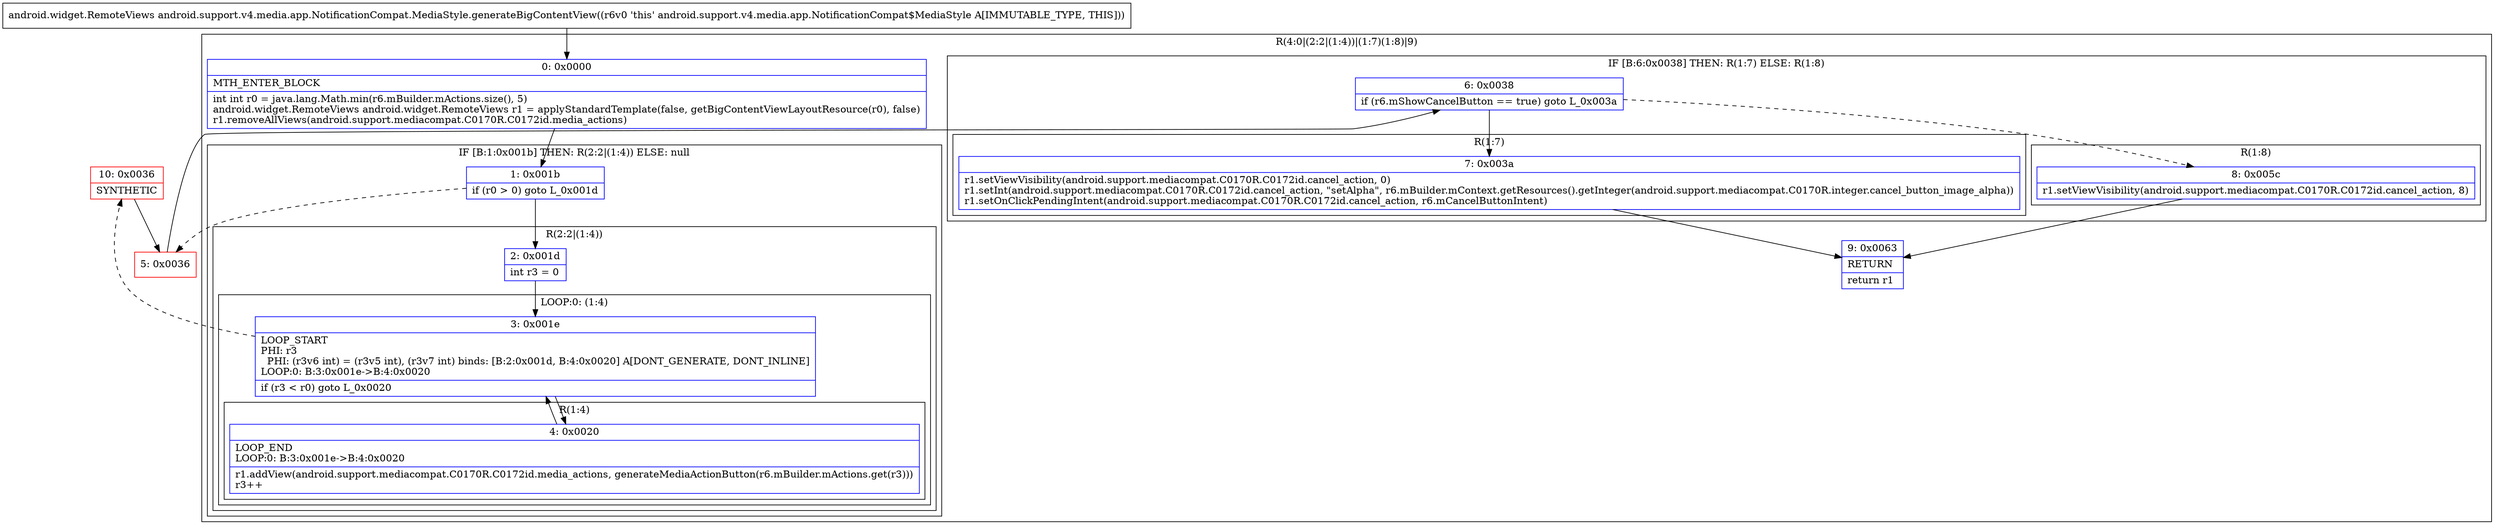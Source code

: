 digraph "CFG forandroid.support.v4.media.app.NotificationCompat.MediaStyle.generateBigContentView()Landroid\/widget\/RemoteViews;" {
subgraph cluster_Region_654829694 {
label = "R(4:0|(2:2|(1:4))|(1:7)(1:8)|9)";
node [shape=record,color=blue];
Node_0 [shape=record,label="{0\:\ 0x0000|MTH_ENTER_BLOCK\l|int int r0 = java.lang.Math.min(r6.mBuilder.mActions.size(), 5)\landroid.widget.RemoteViews android.widget.RemoteViews r1 = applyStandardTemplate(false, getBigContentViewLayoutResource(r0), false)\lr1.removeAllViews(android.support.mediacompat.C0170R.C0172id.media_actions)\l}"];
subgraph cluster_IfRegion_174600074 {
label = "IF [B:1:0x001b] THEN: R(2:2|(1:4)) ELSE: null";
node [shape=record,color=blue];
Node_1 [shape=record,label="{1\:\ 0x001b|if (r0 \> 0) goto L_0x001d\l}"];
subgraph cluster_Region_1357466969 {
label = "R(2:2|(1:4))";
node [shape=record,color=blue];
Node_2 [shape=record,label="{2\:\ 0x001d|int r3 = 0\l}"];
subgraph cluster_LoopRegion_1961350501 {
label = "LOOP:0: (1:4)";
node [shape=record,color=blue];
Node_3 [shape=record,label="{3\:\ 0x001e|LOOP_START\lPHI: r3 \l  PHI: (r3v6 int) = (r3v5 int), (r3v7 int) binds: [B:2:0x001d, B:4:0x0020] A[DONT_GENERATE, DONT_INLINE]\lLOOP:0: B:3:0x001e\-\>B:4:0x0020\l|if (r3 \< r0) goto L_0x0020\l}"];
subgraph cluster_Region_1231866628 {
label = "R(1:4)";
node [shape=record,color=blue];
Node_4 [shape=record,label="{4\:\ 0x0020|LOOP_END\lLOOP:0: B:3:0x001e\-\>B:4:0x0020\l|r1.addView(android.support.mediacompat.C0170R.C0172id.media_actions, generateMediaActionButton(r6.mBuilder.mActions.get(r3)))\lr3++\l}"];
}
}
}
}
subgraph cluster_IfRegion_902041117 {
label = "IF [B:6:0x0038] THEN: R(1:7) ELSE: R(1:8)";
node [shape=record,color=blue];
Node_6 [shape=record,label="{6\:\ 0x0038|if (r6.mShowCancelButton == true) goto L_0x003a\l}"];
subgraph cluster_Region_1370525263 {
label = "R(1:7)";
node [shape=record,color=blue];
Node_7 [shape=record,label="{7\:\ 0x003a|r1.setViewVisibility(android.support.mediacompat.C0170R.C0172id.cancel_action, 0)\lr1.setInt(android.support.mediacompat.C0170R.C0172id.cancel_action, \"setAlpha\", r6.mBuilder.mContext.getResources().getInteger(android.support.mediacompat.C0170R.integer.cancel_button_image_alpha))\lr1.setOnClickPendingIntent(android.support.mediacompat.C0170R.C0172id.cancel_action, r6.mCancelButtonIntent)\l}"];
}
subgraph cluster_Region_443543436 {
label = "R(1:8)";
node [shape=record,color=blue];
Node_8 [shape=record,label="{8\:\ 0x005c|r1.setViewVisibility(android.support.mediacompat.C0170R.C0172id.cancel_action, 8)\l}"];
}
}
Node_9 [shape=record,label="{9\:\ 0x0063|RETURN\l|return r1\l}"];
}
Node_5 [shape=record,color=red,label="{5\:\ 0x0036}"];
Node_10 [shape=record,color=red,label="{10\:\ 0x0036|SYNTHETIC\l}"];
MethodNode[shape=record,label="{android.widget.RemoteViews android.support.v4.media.app.NotificationCompat.MediaStyle.generateBigContentView((r6v0 'this' android.support.v4.media.app.NotificationCompat$MediaStyle A[IMMUTABLE_TYPE, THIS])) }"];
MethodNode -> Node_0;
Node_0 -> Node_1;
Node_1 -> Node_2;
Node_1 -> Node_5[style=dashed];
Node_2 -> Node_3;
Node_3 -> Node_4;
Node_3 -> Node_10[style=dashed];
Node_4 -> Node_3;
Node_6 -> Node_7;
Node_6 -> Node_8[style=dashed];
Node_7 -> Node_9;
Node_8 -> Node_9;
Node_5 -> Node_6;
Node_10 -> Node_5;
}

